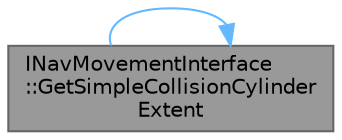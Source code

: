 digraph "INavMovementInterface::GetSimpleCollisionCylinderExtent"
{
 // INTERACTIVE_SVG=YES
 // LATEX_PDF_SIZE
  bgcolor="transparent";
  edge [fontname=Helvetica,fontsize=10,labelfontname=Helvetica,labelfontsize=10];
  node [fontname=Helvetica,fontsize=10,shape=box,height=0.2,width=0.4];
  rankdir="LR";
  Node1 [id="Node000001",label="INavMovementInterface\l::GetSimpleCollisionCylinder\lExtent",height=0.2,width=0.4,color="gray40", fillcolor="grey60", style="filled", fontcolor="black",tooltip="Returns collision extents vector for this object."];
  Node1 -> Node1 [id="edge1_Node000001_Node000001",color="steelblue1",style="solid",tooltip=" "];
}

